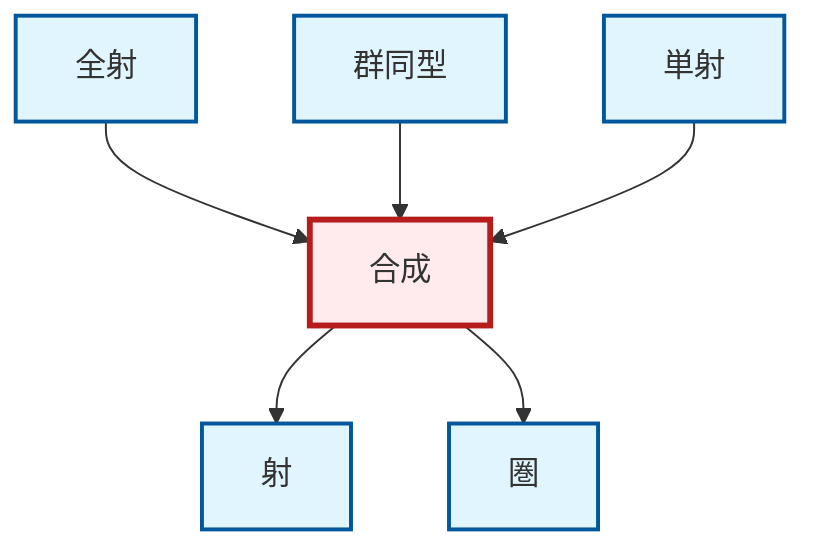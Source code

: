 graph TD
    classDef definition fill:#e1f5fe,stroke:#01579b,stroke-width:2px
    classDef theorem fill:#f3e5f5,stroke:#4a148c,stroke-width:2px
    classDef axiom fill:#fff3e0,stroke:#e65100,stroke-width:2px
    classDef example fill:#e8f5e9,stroke:#1b5e20,stroke-width:2px
    classDef current fill:#ffebee,stroke:#b71c1c,stroke-width:3px
    def-category["圏"]:::definition
    def-isomorphism["群同型"]:::definition
    def-monomorphism["単射"]:::definition
    def-morphism["射"]:::definition
    def-composition["合成"]:::definition
    def-epimorphism["全射"]:::definition
    def-composition --> def-morphism
    def-epimorphism --> def-composition
    def-isomorphism --> def-composition
    def-monomorphism --> def-composition
    def-composition --> def-category
    class def-composition current